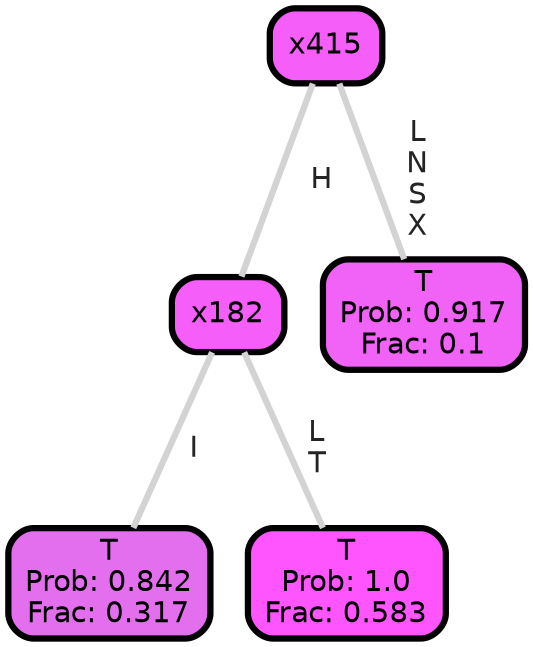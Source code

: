 graph Tree {
node [shape=box, style="filled, rounded",color="black",penwidth="3",fontcolor="black",                 fontname=helvetica] ;
graph [ranksep="0 equally", splines=straight,                 bgcolor=transparent, dpi=200] ;
edge [fontname=helvetica, fontweight=bold,fontcolor=grey14,color=lightgray] ;
0 [label="T
Prob: 0.842
Frac: 0.317", fillcolor="#e46fee"] ;
1 [label="x182", fillcolor="#f55ef9"] ;
2 [label="T
Prob: 1.0
Frac: 0.583", fillcolor="#ff55ff"] ;
3 [label="x415", fillcolor="#f55ef8"] ;
4 [label="T
Prob: 0.917
Frac: 0.1", fillcolor="#f063f6"] ;
1 -- 0 [label=" I",penwidth=3] ;
1 -- 2 [label=" L\n T",penwidth=3] ;
3 -- 1 [label=" H",penwidth=3] ;
3 -- 4 [label=" L\n N\n S\n X",penwidth=3] ;
{rank = same;}}